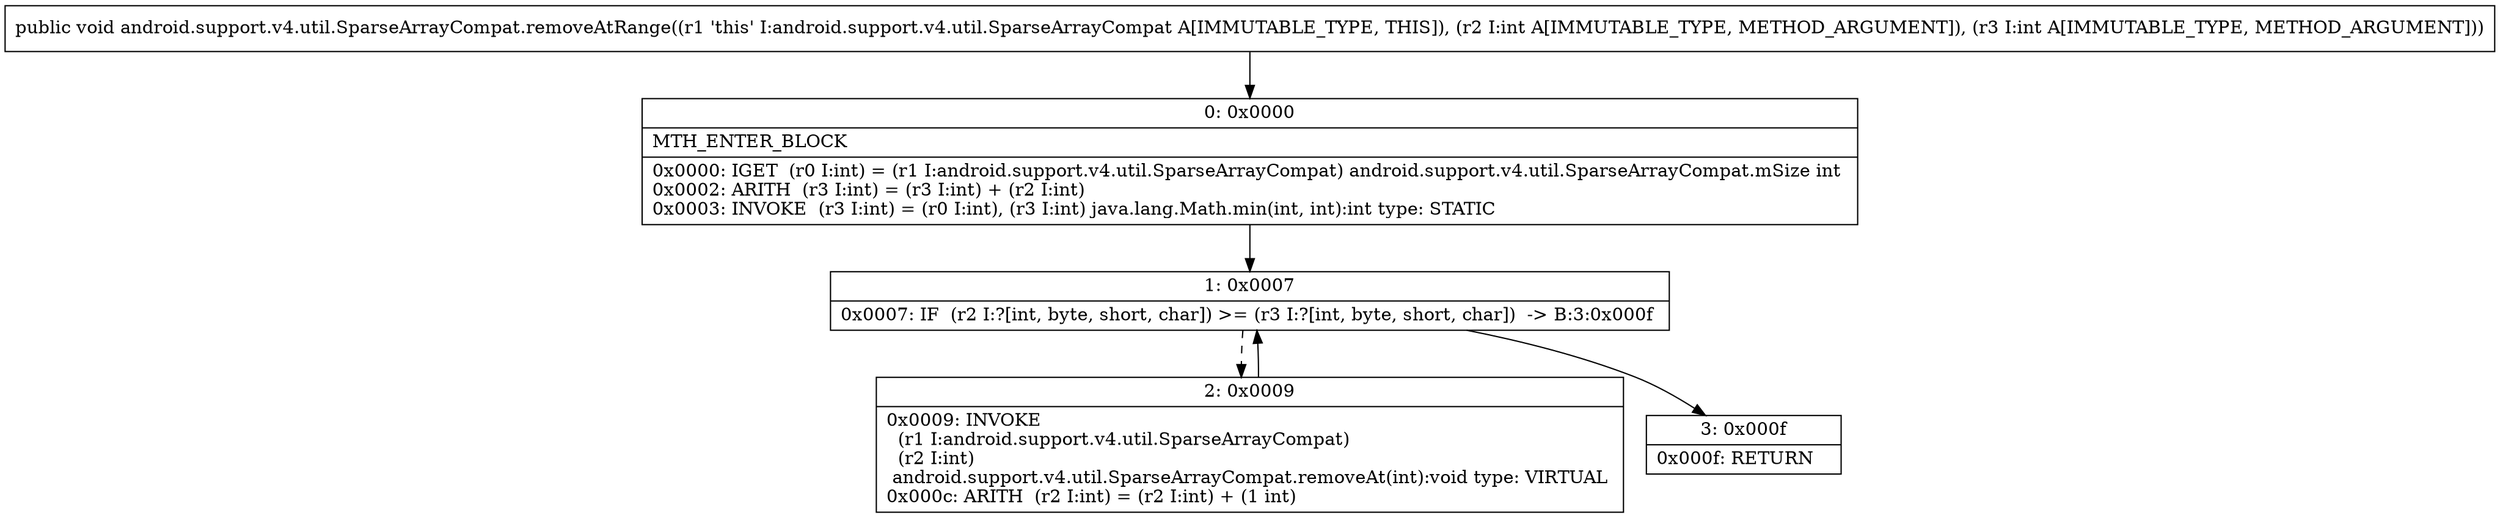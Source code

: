 digraph "CFG forandroid.support.v4.util.SparseArrayCompat.removeAtRange(II)V" {
Node_0 [shape=record,label="{0\:\ 0x0000|MTH_ENTER_BLOCK\l|0x0000: IGET  (r0 I:int) = (r1 I:android.support.v4.util.SparseArrayCompat) android.support.v4.util.SparseArrayCompat.mSize int \l0x0002: ARITH  (r3 I:int) = (r3 I:int) + (r2 I:int) \l0x0003: INVOKE  (r3 I:int) = (r0 I:int), (r3 I:int) java.lang.Math.min(int, int):int type: STATIC \l}"];
Node_1 [shape=record,label="{1\:\ 0x0007|0x0007: IF  (r2 I:?[int, byte, short, char]) \>= (r3 I:?[int, byte, short, char])  \-\> B:3:0x000f \l}"];
Node_2 [shape=record,label="{2\:\ 0x0009|0x0009: INVOKE  \l  (r1 I:android.support.v4.util.SparseArrayCompat)\l  (r2 I:int)\l android.support.v4.util.SparseArrayCompat.removeAt(int):void type: VIRTUAL \l0x000c: ARITH  (r2 I:int) = (r2 I:int) + (1 int) \l}"];
Node_3 [shape=record,label="{3\:\ 0x000f|0x000f: RETURN   \l}"];
MethodNode[shape=record,label="{public void android.support.v4.util.SparseArrayCompat.removeAtRange((r1 'this' I:android.support.v4.util.SparseArrayCompat A[IMMUTABLE_TYPE, THIS]), (r2 I:int A[IMMUTABLE_TYPE, METHOD_ARGUMENT]), (r3 I:int A[IMMUTABLE_TYPE, METHOD_ARGUMENT])) }"];
MethodNode -> Node_0;
Node_0 -> Node_1;
Node_1 -> Node_2[style=dashed];
Node_1 -> Node_3;
Node_2 -> Node_1;
}

